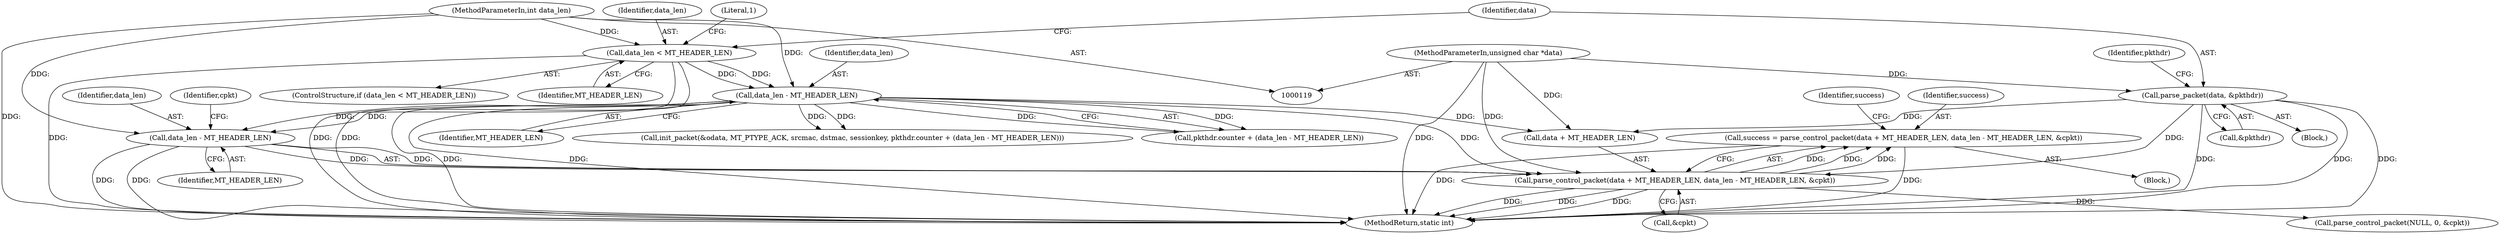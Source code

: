 digraph "0_MAC-Telnet_b69d11727d4f0f8cf719c79e3fb700f55ca03e9a@integer" {
"1000202" [label="(Call,success = parse_control_packet(data + MT_HEADER_LEN, data_len - MT_HEADER_LEN, &cpkt))"];
"1000204" [label="(Call,parse_control_packet(data + MT_HEADER_LEN, data_len - MT_HEADER_LEN, &cpkt))"];
"1000132" [label="(Call,parse_packet(data, &pkthdr))"];
"1000120" [label="(MethodParameterIn,unsigned char *data)"];
"1000170" [label="(Call,data_len - MT_HEADER_LEN)"];
"1000125" [label="(Call,data_len < MT_HEADER_LEN)"];
"1000121" [label="(MethodParameterIn,int data_len)"];
"1000208" [label="(Call,data_len - MT_HEADER_LEN)"];
"1000208" [label="(Call,data_len - MT_HEADER_LEN)"];
"1000210" [label="(Identifier,MT_HEADER_LEN)"];
"1000363" [label="(MethodReturn,static int)"];
"1000126" [label="(Identifier,data_len)"];
"1000124" [label="(ControlStructure,if (data_len < MT_HEADER_LEN))"];
"1000131" [label="(Literal,1)"];
"1000171" [label="(Identifier,data_len)"];
"1000127" [label="(Identifier,MT_HEADER_LEN)"];
"1000159" [label="(Call,init_packet(&odata, MT_PTYPE_ACK, srcmac, dstmac, sessionkey, pkthdr.counter + (data_len - MT_HEADER_LEN)))"];
"1000296" [label="(Call,parse_control_packet(NULL, 0, &cpkt))"];
"1000204" [label="(Call,parse_control_packet(data + MT_HEADER_LEN, data_len - MT_HEADER_LEN, &cpkt))"];
"1000134" [label="(Call,&pkthdr)"];
"1000125" [label="(Call,data_len < MT_HEADER_LEN)"];
"1000205" [label="(Call,data + MT_HEADER_LEN)"];
"1000202" [label="(Call,success = parse_control_packet(data + MT_HEADER_LEN, data_len - MT_HEADER_LEN, &cpkt))"];
"1000214" [label="(Identifier,success)"];
"1000133" [label="(Identifier,data)"];
"1000166" [label="(Call,pkthdr.counter + (data_len - MT_HEADER_LEN))"];
"1000172" [label="(Identifier,MT_HEADER_LEN)"];
"1000209" [label="(Identifier,data_len)"];
"1000203" [label="(Identifier,success)"];
"1000122" [label="(Block,)"];
"1000170" [label="(Call,data_len - MT_HEADER_LEN)"];
"1000152" [label="(Block,)"];
"1000211" [label="(Call,&cpkt)"];
"1000212" [label="(Identifier,cpkt)"];
"1000139" [label="(Identifier,pkthdr)"];
"1000121" [label="(MethodParameterIn,int data_len)"];
"1000132" [label="(Call,parse_packet(data, &pkthdr))"];
"1000120" [label="(MethodParameterIn,unsigned char *data)"];
"1000202" -> "1000152"  [label="AST: "];
"1000202" -> "1000204"  [label="CFG: "];
"1000203" -> "1000202"  [label="AST: "];
"1000204" -> "1000202"  [label="AST: "];
"1000214" -> "1000202"  [label="CFG: "];
"1000202" -> "1000363"  [label="DDG: "];
"1000202" -> "1000363"  [label="DDG: "];
"1000204" -> "1000202"  [label="DDG: "];
"1000204" -> "1000202"  [label="DDG: "];
"1000204" -> "1000202"  [label="DDG: "];
"1000204" -> "1000211"  [label="CFG: "];
"1000205" -> "1000204"  [label="AST: "];
"1000208" -> "1000204"  [label="AST: "];
"1000211" -> "1000204"  [label="AST: "];
"1000204" -> "1000363"  [label="DDG: "];
"1000204" -> "1000363"  [label="DDG: "];
"1000204" -> "1000363"  [label="DDG: "];
"1000132" -> "1000204"  [label="DDG: "];
"1000120" -> "1000204"  [label="DDG: "];
"1000170" -> "1000204"  [label="DDG: "];
"1000208" -> "1000204"  [label="DDG: "];
"1000208" -> "1000204"  [label="DDG: "];
"1000204" -> "1000296"  [label="DDG: "];
"1000132" -> "1000122"  [label="AST: "];
"1000132" -> "1000134"  [label="CFG: "];
"1000133" -> "1000132"  [label="AST: "];
"1000134" -> "1000132"  [label="AST: "];
"1000139" -> "1000132"  [label="CFG: "];
"1000132" -> "1000363"  [label="DDG: "];
"1000132" -> "1000363"  [label="DDG: "];
"1000132" -> "1000363"  [label="DDG: "];
"1000120" -> "1000132"  [label="DDG: "];
"1000132" -> "1000205"  [label="DDG: "];
"1000120" -> "1000119"  [label="AST: "];
"1000120" -> "1000363"  [label="DDG: "];
"1000120" -> "1000205"  [label="DDG: "];
"1000170" -> "1000166"  [label="AST: "];
"1000170" -> "1000172"  [label="CFG: "];
"1000171" -> "1000170"  [label="AST: "];
"1000172" -> "1000170"  [label="AST: "];
"1000166" -> "1000170"  [label="CFG: "];
"1000170" -> "1000363"  [label="DDG: "];
"1000170" -> "1000363"  [label="DDG: "];
"1000170" -> "1000159"  [label="DDG: "];
"1000170" -> "1000159"  [label="DDG: "];
"1000170" -> "1000166"  [label="DDG: "];
"1000170" -> "1000166"  [label="DDG: "];
"1000125" -> "1000170"  [label="DDG: "];
"1000125" -> "1000170"  [label="DDG: "];
"1000121" -> "1000170"  [label="DDG: "];
"1000170" -> "1000205"  [label="DDG: "];
"1000170" -> "1000208"  [label="DDG: "];
"1000170" -> "1000208"  [label="DDG: "];
"1000125" -> "1000124"  [label="AST: "];
"1000125" -> "1000127"  [label="CFG: "];
"1000126" -> "1000125"  [label="AST: "];
"1000127" -> "1000125"  [label="AST: "];
"1000131" -> "1000125"  [label="CFG: "];
"1000133" -> "1000125"  [label="CFG: "];
"1000125" -> "1000363"  [label="DDG: "];
"1000125" -> "1000363"  [label="DDG: "];
"1000125" -> "1000363"  [label="DDG: "];
"1000121" -> "1000125"  [label="DDG: "];
"1000121" -> "1000119"  [label="AST: "];
"1000121" -> "1000363"  [label="DDG: "];
"1000121" -> "1000208"  [label="DDG: "];
"1000208" -> "1000210"  [label="CFG: "];
"1000209" -> "1000208"  [label="AST: "];
"1000210" -> "1000208"  [label="AST: "];
"1000212" -> "1000208"  [label="CFG: "];
"1000208" -> "1000363"  [label="DDG: "];
"1000208" -> "1000363"  [label="DDG: "];
}
